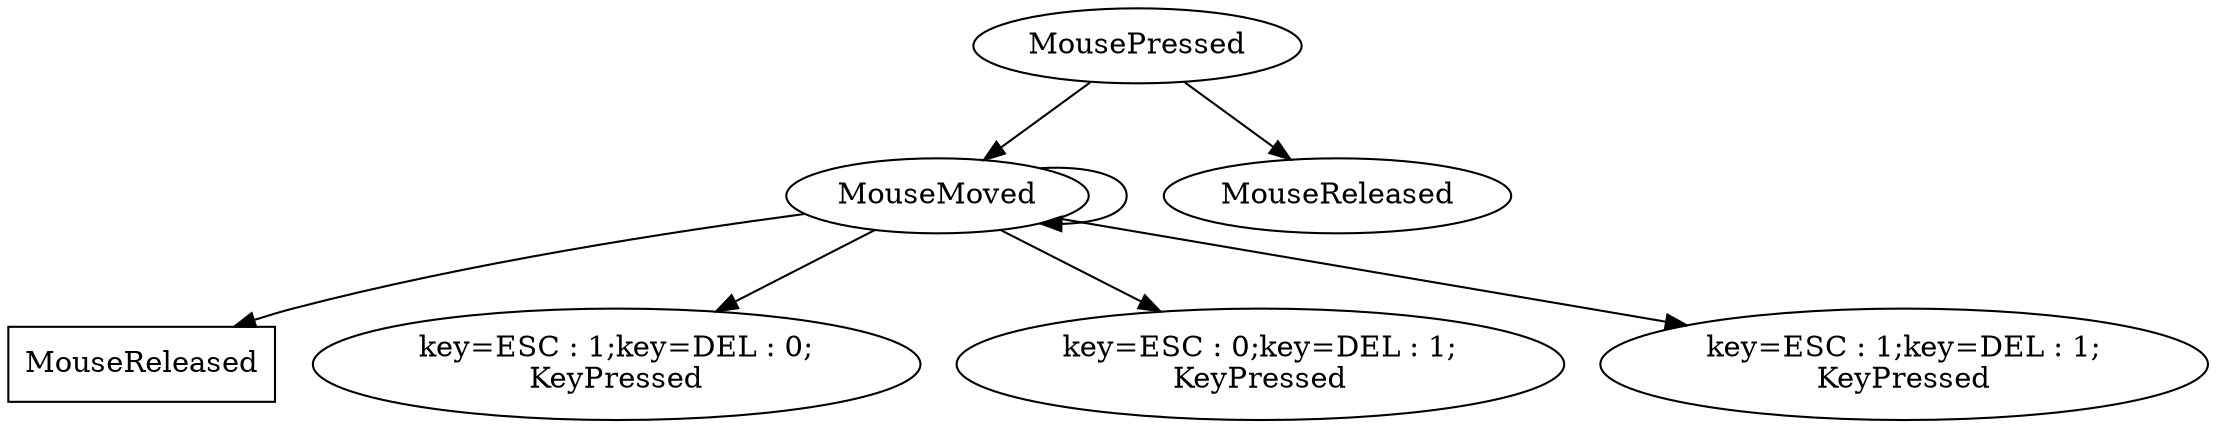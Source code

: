 digraph OutputGraph {
1405196192[shape=box][label="MouseReleased"] 
1785956966[label="MouseMoved"] 
1785956966->1405196192
1785956966->1785956966
1785956966->1254732885
1785956966->6184655
1785956966->866281529
866281529[label="key=ESC : 1;key=DEL : 1;\nKeyPressed"] 
502382589[label="MousePressed"] 
502382589->1785956966
502382589->1802014890
6184655[label="key=ESC : 0;key=DEL : 1;\nKeyPressed"] 
1254732885[label="key=ESC : 1;key=DEL : 0;\nKeyPressed"] 
1802014890[label="MouseReleased"] 
}